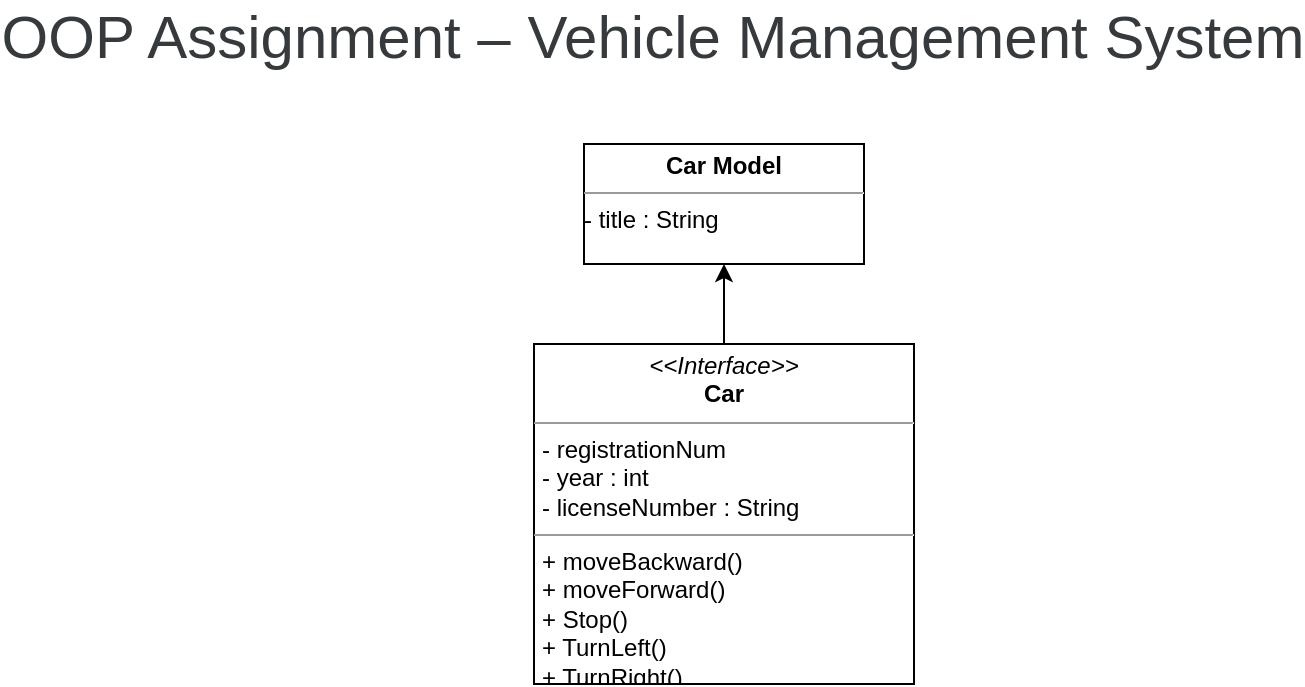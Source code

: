 <mxfile version="13.5.8" type="github">
  <diagram id="bkF3rJx9aQUq1Jas1Zl-" name="Page-1">
    <mxGraphModel dx="1038" dy="548" grid="1" gridSize="10" guides="1" tooltips="1" connect="1" arrows="1" fold="1" page="1" pageScale="1" pageWidth="827" pageHeight="1169" background="#ffffff" math="0" shadow="0">
      <root>
        <mxCell id="0" />
        <mxCell id="1" parent="0" />
        <mxCell id="cEq_9N9YUxk8iIV53Lww-46" value="&lt;h2 style=&quot;box-sizing: border-box ; margin-top: 0px ; margin-bottom: 0.5rem ; font-family: , &amp;#34;blinkmacsystemfont&amp;#34; , &amp;#34;segoe ui&amp;#34; , &amp;#34;roboto&amp;#34; , &amp;#34;helvetica neue&amp;#34; , &amp;#34;arial&amp;#34; , sans-serif , &amp;#34;apple color emoji&amp;#34; , &amp;#34;segoe ui emoji&amp;#34; , &amp;#34;segoe ui symbol&amp;#34; ; font-weight: 300 ; line-height: 1.2 ; color: rgb(55 , 58 , 60) ; font-size: 1.875rem ; text-align: left ; background-color: rgb(255 , 255 , 255)&quot;&gt;OOP Assignment – Vehicle Management System&lt;/h2&gt;" style="text;strokeColor=none;fillColor=none;html=1;fontSize=24;fontStyle=1;verticalAlign=middle;align=center;" vertex="1" parent="1">
          <mxGeometry x="314" y="10" width="100" height="40" as="geometry" />
        </mxCell>
        <mxCell id="cEq_9N9YUxk8iIV53Lww-56" value="&lt;p style=&quot;margin: 0px ; margin-top: 4px ; text-align: center&quot;&gt;&lt;span style=&quot;font-weight: 700&quot;&gt;Car Model&lt;/span&gt;&lt;br&gt;&lt;/p&gt;&lt;hr size=&quot;1&quot;&gt;&lt;div style=&quot;height: 2px&quot;&gt;&lt;span&gt;- title : String&lt;/span&gt;&lt;/div&gt;" style="verticalAlign=top;align=left;overflow=fill;fontSize=12;fontFamily=Helvetica;html=1;" vertex="1" parent="1">
          <mxGeometry x="330" y="80" width="140" height="60" as="geometry" />
        </mxCell>
        <mxCell id="cEq_9N9YUxk8iIV53Lww-58" style="edgeStyle=orthogonalEdgeStyle;rounded=0;orthogonalLoop=1;jettySize=auto;html=1;entryX=0.5;entryY=1;entryDx=0;entryDy=0;" edge="1" parent="1" source="cEq_9N9YUxk8iIV53Lww-57" target="cEq_9N9YUxk8iIV53Lww-56">
          <mxGeometry relative="1" as="geometry" />
        </mxCell>
        <mxCell id="cEq_9N9YUxk8iIV53Lww-57" value="&lt;p style=&quot;margin: 0px ; margin-top: 4px ; text-align: center&quot;&gt;&lt;i&gt;&amp;lt;&amp;lt;Interface&amp;gt;&amp;gt;&lt;/i&gt;&lt;br&gt;&lt;b&gt;Car&lt;/b&gt;&lt;/p&gt;&lt;hr size=&quot;1&quot;&gt;&lt;p style=&quot;margin: 0px ; margin-left: 4px&quot;&gt;- registrationNum&lt;br&gt;&lt;/p&gt;&lt;p style=&quot;margin: 0px ; margin-left: 4px&quot;&gt;- year : int&lt;br&gt;&lt;/p&gt;&lt;p style=&quot;margin: 0px ; margin-left: 4px&quot;&gt;- licenseNumber : String&lt;br&gt;&lt;/p&gt;&lt;hr size=&quot;1&quot;&gt;&lt;p style=&quot;margin: 0px ; margin-left: 4px&quot;&gt;+ moveBackward()&lt;br&gt;+ moveForward()&lt;br&gt;&lt;/p&gt;&lt;p style=&quot;margin: 0px ; margin-left: 4px&quot;&gt;+ Stop()&lt;/p&gt;&lt;p style=&quot;margin: 0px ; margin-left: 4px&quot;&gt;+ TurnLeft()&lt;/p&gt;&lt;p style=&quot;margin: 0px ; margin-left: 4px&quot;&gt;+ TurnRight()&lt;/p&gt;&lt;p style=&quot;margin: 0px ; margin-left: 4px&quot;&gt;&lt;br&gt;&lt;/p&gt;" style="verticalAlign=top;align=left;overflow=fill;fontSize=12;fontFamily=Helvetica;html=1;" vertex="1" parent="1">
          <mxGeometry x="305" y="180" width="190" height="170" as="geometry" />
        </mxCell>
      </root>
    </mxGraphModel>
  </diagram>
</mxfile>
